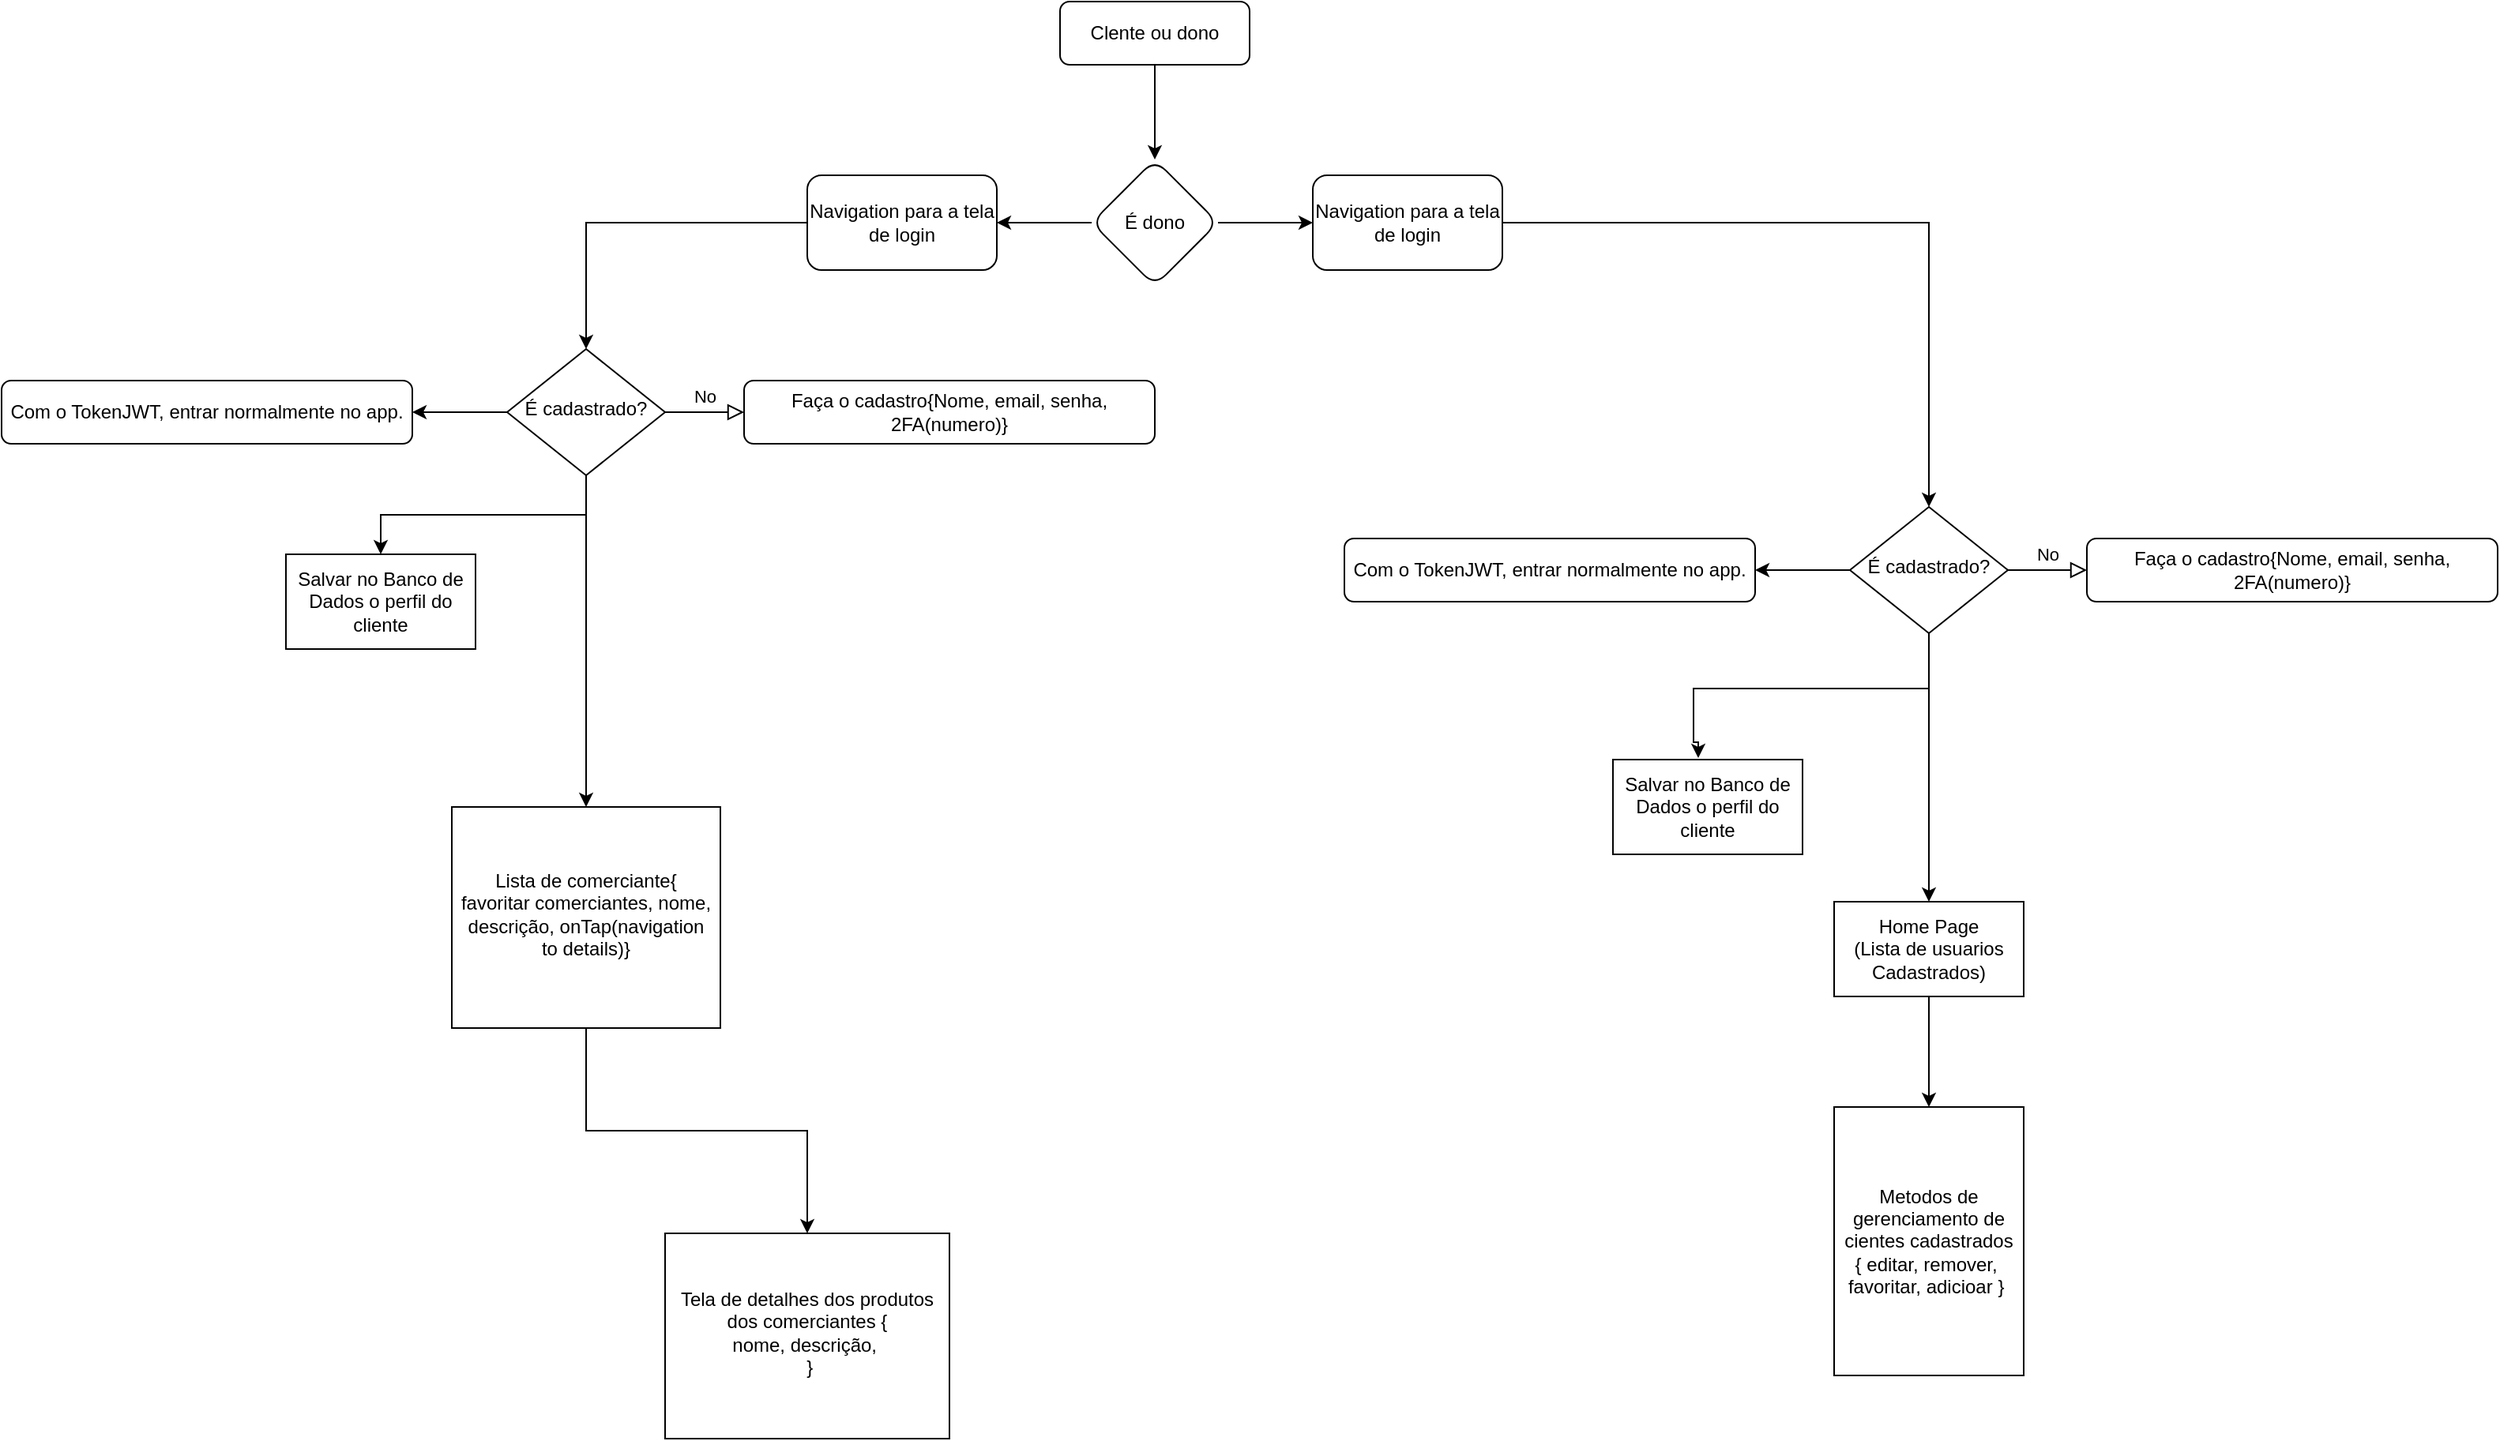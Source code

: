 <mxfile version="24.8.0">
  <diagram id="C5RBs43oDa-KdzZeNtuy" name="Page-1">
    <mxGraphModel dx="3418" dy="1609" grid="1" gridSize="10" guides="1" tooltips="1" connect="1" arrows="1" fold="1" page="1" pageScale="1" pageWidth="827" pageHeight="1169" math="0" shadow="0">
      <root>
        <mxCell id="WIyWlLk6GJQsqaUBKTNV-0" />
        <mxCell id="WIyWlLk6GJQsqaUBKTNV-1" parent="WIyWlLk6GJQsqaUBKTNV-0" />
        <mxCell id="4X9sFEf8JQ5qdMZp8QuV-20" value="" style="edgeStyle=orthogonalEdgeStyle;rounded=0;orthogonalLoop=1;jettySize=auto;html=1;" edge="1" parent="WIyWlLk6GJQsqaUBKTNV-1" source="WIyWlLk6GJQsqaUBKTNV-3" target="4X9sFEf8JQ5qdMZp8QuV-19">
          <mxGeometry relative="1" as="geometry" />
        </mxCell>
        <mxCell id="WIyWlLk6GJQsqaUBKTNV-3" value="Clente ou dono" style="rounded=1;whiteSpace=wrap;html=1;fontSize=12;glass=0;strokeWidth=1;shadow=0;" parent="WIyWlLk6GJQsqaUBKTNV-1" vertex="1">
          <mxGeometry x="-680" y="190" width="120" height="40" as="geometry" />
        </mxCell>
        <mxCell id="WIyWlLk6GJQsqaUBKTNV-5" value="No" style="edgeStyle=orthogonalEdgeStyle;rounded=0;html=1;jettySize=auto;orthogonalLoop=1;fontSize=11;endArrow=block;endFill=0;endSize=8;strokeWidth=1;shadow=0;labelBackgroundColor=none;" parent="WIyWlLk6GJQsqaUBKTNV-1" source="WIyWlLk6GJQsqaUBKTNV-6" target="WIyWlLk6GJQsqaUBKTNV-7" edge="1">
          <mxGeometry y="10" relative="1" as="geometry">
            <mxPoint as="offset" />
          </mxGeometry>
        </mxCell>
        <mxCell id="4X9sFEf8JQ5qdMZp8QuV-0" style="edgeStyle=orthogonalEdgeStyle;rounded=0;orthogonalLoop=1;jettySize=auto;html=1;exitX=0;exitY=0.5;exitDx=0;exitDy=0;" edge="1" parent="WIyWlLk6GJQsqaUBKTNV-1" source="WIyWlLk6GJQsqaUBKTNV-6">
          <mxGeometry relative="1" as="geometry">
            <mxPoint x="-240" y="550" as="targetPoint" />
          </mxGeometry>
        </mxCell>
        <mxCell id="4X9sFEf8JQ5qdMZp8QuV-5" style="edgeStyle=orthogonalEdgeStyle;rounded=0;orthogonalLoop=1;jettySize=auto;html=1;exitX=0.5;exitY=1;exitDx=0;exitDy=0;" edge="1" parent="WIyWlLk6GJQsqaUBKTNV-1" source="WIyWlLk6GJQsqaUBKTNV-6" target="4X9sFEf8JQ5qdMZp8QuV-3">
          <mxGeometry relative="1" as="geometry" />
        </mxCell>
        <mxCell id="4X9sFEf8JQ5qdMZp8QuV-6" style="edgeStyle=orthogonalEdgeStyle;rounded=0;orthogonalLoop=1;jettySize=auto;html=1;exitX=0.5;exitY=1;exitDx=0;exitDy=0;entryX=0.45;entryY=-0.017;entryDx=0;entryDy=0;entryPerimeter=0;" edge="1" parent="WIyWlLk6GJQsqaUBKTNV-1" source="WIyWlLk6GJQsqaUBKTNV-6" target="4X9sFEf8JQ5qdMZp8QuV-7">
          <mxGeometry relative="1" as="geometry">
            <mxPoint x="-280" y="660" as="targetPoint" />
            <Array as="points">
              <mxPoint x="-130" y="625" />
              <mxPoint x="-279" y="625" />
              <mxPoint x="-279" y="659" />
            </Array>
          </mxGeometry>
        </mxCell>
        <mxCell id="WIyWlLk6GJQsqaUBKTNV-6" value="&lt;font style=&quot;vertical-align: inherit;&quot;&gt;&lt;font style=&quot;vertical-align: inherit;&quot;&gt;É cadastrado?&lt;/font&gt;&lt;/font&gt;" style="rhombus;whiteSpace=wrap;html=1;shadow=0;fontFamily=Helvetica;fontSize=12;align=center;strokeWidth=1;spacing=6;spacingTop=-4;" parent="WIyWlLk6GJQsqaUBKTNV-1" vertex="1">
          <mxGeometry x="-180" y="510" width="100" height="80" as="geometry" />
        </mxCell>
        <mxCell id="WIyWlLk6GJQsqaUBKTNV-7" value="&lt;font style=&quot;vertical-align: inherit;&quot;&gt;&lt;font style=&quot;vertical-align: inherit;&quot;&gt;Faça o cadastro{Nome, email, senha, 2FA(numero)}&lt;/font&gt;&lt;/font&gt;" style="rounded=1;whiteSpace=wrap;html=1;fontSize=12;glass=0;strokeWidth=1;shadow=0;" parent="WIyWlLk6GJQsqaUBKTNV-1" vertex="1">
          <mxGeometry x="-30" y="530" width="260" height="40" as="geometry" />
        </mxCell>
        <mxCell id="4X9sFEf8JQ5qdMZp8QuV-2" value="Com o TokenJWT, entrar normalmente no app." style="rounded=1;whiteSpace=wrap;html=1;fontSize=12;glass=0;strokeWidth=1;shadow=0;" vertex="1" parent="WIyWlLk6GJQsqaUBKTNV-1">
          <mxGeometry x="-500" y="530" width="260" height="40" as="geometry" />
        </mxCell>
        <mxCell id="4X9sFEf8JQ5qdMZp8QuV-13" value="" style="edgeStyle=orthogonalEdgeStyle;rounded=0;orthogonalLoop=1;jettySize=auto;html=1;" edge="1" parent="WIyWlLk6GJQsqaUBKTNV-1" source="4X9sFEf8JQ5qdMZp8QuV-3">
          <mxGeometry relative="1" as="geometry">
            <mxPoint x="-130.0" y="890.0" as="targetPoint" />
          </mxGeometry>
        </mxCell>
        <mxCell id="4X9sFEf8JQ5qdMZp8QuV-3" value="Home Page&lt;div&gt;(Lista de usuarios Cadastrados)&lt;/div&gt;" style="rounded=0;whiteSpace=wrap;html=1;" vertex="1" parent="WIyWlLk6GJQsqaUBKTNV-1">
          <mxGeometry x="-190" y="760" width="120" height="60" as="geometry" />
        </mxCell>
        <mxCell id="4X9sFEf8JQ5qdMZp8QuV-7" value="Salvar no Banco de Dados o perfil do cliente" style="rounded=0;whiteSpace=wrap;html=1;" vertex="1" parent="WIyWlLk6GJQsqaUBKTNV-1">
          <mxGeometry x="-330" y="670" width="120" height="60" as="geometry" />
        </mxCell>
        <mxCell id="4X9sFEf8JQ5qdMZp8QuV-10" value="Metodos de gerenciamento de cientes cadastrados&lt;div&gt;&lt;span style=&quot;background-color: initial;&quot;&gt;{&amp;nbsp;&lt;/span&gt;&lt;span style=&quot;background-color: initial;&quot;&gt;editar,&amp;nbsp;&lt;/span&gt;&lt;span style=&quot;background-color: initial;&quot;&gt;remover,&amp;nbsp;&lt;/span&gt;&lt;/div&gt;&lt;div&gt;&lt;span style=&quot;background-color: initial;&quot;&gt;favoritar, adicioar&amp;nbsp;&lt;/span&gt;&lt;span style=&quot;background-color: initial;&quot;&gt;}&amp;nbsp;&lt;/span&gt;&lt;/div&gt;" style="whiteSpace=wrap;html=1;rounded=0;" vertex="1" parent="WIyWlLk6GJQsqaUBKTNV-1">
          <mxGeometry x="-190" y="890" width="120" height="170" as="geometry" />
        </mxCell>
        <mxCell id="4X9sFEf8JQ5qdMZp8QuV-22" value="" style="edgeStyle=orthogonalEdgeStyle;rounded=0;orthogonalLoop=1;jettySize=auto;html=1;" edge="1" parent="WIyWlLk6GJQsqaUBKTNV-1" source="4X9sFEf8JQ5qdMZp8QuV-19" target="4X9sFEf8JQ5qdMZp8QuV-21">
          <mxGeometry relative="1" as="geometry" />
        </mxCell>
        <mxCell id="4X9sFEf8JQ5qdMZp8QuV-25" value="" style="edgeStyle=orthogonalEdgeStyle;rounded=0;orthogonalLoop=1;jettySize=auto;html=1;" edge="1" parent="WIyWlLk6GJQsqaUBKTNV-1" source="4X9sFEf8JQ5qdMZp8QuV-19" target="4X9sFEf8JQ5qdMZp8QuV-24">
          <mxGeometry relative="1" as="geometry" />
        </mxCell>
        <mxCell id="4X9sFEf8JQ5qdMZp8QuV-19" value="É dono" style="rhombus;whiteSpace=wrap;html=1;rounded=1;glass=0;strokeWidth=1;shadow=0;" vertex="1" parent="WIyWlLk6GJQsqaUBKTNV-1">
          <mxGeometry x="-660" y="290" width="80" height="80" as="geometry" />
        </mxCell>
        <mxCell id="4X9sFEf8JQ5qdMZp8QuV-23" style="edgeStyle=orthogonalEdgeStyle;rounded=0;orthogonalLoop=1;jettySize=auto;html=1;entryX=0.5;entryY=0;entryDx=0;entryDy=0;" edge="1" parent="WIyWlLk6GJQsqaUBKTNV-1" source="4X9sFEf8JQ5qdMZp8QuV-21" target="WIyWlLk6GJQsqaUBKTNV-6">
          <mxGeometry relative="1" as="geometry" />
        </mxCell>
        <mxCell id="4X9sFEf8JQ5qdMZp8QuV-21" value="Navigation para a tela de login" style="whiteSpace=wrap;html=1;rounded=1;glass=0;strokeWidth=1;shadow=0;" vertex="1" parent="WIyWlLk6GJQsqaUBKTNV-1">
          <mxGeometry x="-520" y="300" width="120" height="60" as="geometry" />
        </mxCell>
        <mxCell id="4X9sFEf8JQ5qdMZp8QuV-35" style="edgeStyle=orthogonalEdgeStyle;rounded=0;orthogonalLoop=1;jettySize=auto;html=1;entryX=0.5;entryY=0;entryDx=0;entryDy=0;" edge="1" parent="WIyWlLk6GJQsqaUBKTNV-1" source="4X9sFEf8JQ5qdMZp8QuV-24" target="4X9sFEf8JQ5qdMZp8QuV-32">
          <mxGeometry relative="1" as="geometry" />
        </mxCell>
        <mxCell id="4X9sFEf8JQ5qdMZp8QuV-24" value="Navigation para a tela de login" style="rounded=1;whiteSpace=wrap;html=1;glass=0;strokeWidth=1;shadow=0;" vertex="1" parent="WIyWlLk6GJQsqaUBKTNV-1">
          <mxGeometry x="-840" y="300" width="120" height="60" as="geometry" />
        </mxCell>
        <mxCell id="4X9sFEf8JQ5qdMZp8QuV-29" value="No" style="edgeStyle=orthogonalEdgeStyle;rounded=0;html=1;jettySize=auto;orthogonalLoop=1;fontSize=11;endArrow=block;endFill=0;endSize=8;strokeWidth=1;shadow=0;labelBackgroundColor=none;" edge="1" parent="WIyWlLk6GJQsqaUBKTNV-1" source="4X9sFEf8JQ5qdMZp8QuV-32" target="4X9sFEf8JQ5qdMZp8QuV-33">
          <mxGeometry y="10" relative="1" as="geometry">
            <mxPoint as="offset" />
          </mxGeometry>
        </mxCell>
        <mxCell id="4X9sFEf8JQ5qdMZp8QuV-30" style="edgeStyle=orthogonalEdgeStyle;rounded=0;orthogonalLoop=1;jettySize=auto;html=1;exitX=0;exitY=0.5;exitDx=0;exitDy=0;" edge="1" parent="WIyWlLk6GJQsqaUBKTNV-1" source="4X9sFEf8JQ5qdMZp8QuV-32">
          <mxGeometry relative="1" as="geometry">
            <mxPoint x="-1090" y="450" as="targetPoint" />
          </mxGeometry>
        </mxCell>
        <mxCell id="4X9sFEf8JQ5qdMZp8QuV-37" style="edgeStyle=orthogonalEdgeStyle;rounded=0;orthogonalLoop=1;jettySize=auto;html=1;exitX=0.5;exitY=1;exitDx=0;exitDy=0;entryX=0.5;entryY=0;entryDx=0;entryDy=0;" edge="1" parent="WIyWlLk6GJQsqaUBKTNV-1" source="4X9sFEf8JQ5qdMZp8QuV-32" target="4X9sFEf8JQ5qdMZp8QuV-36">
          <mxGeometry relative="1" as="geometry" />
        </mxCell>
        <mxCell id="4X9sFEf8JQ5qdMZp8QuV-41" value="" style="edgeStyle=orthogonalEdgeStyle;rounded=0;orthogonalLoop=1;jettySize=auto;html=1;" edge="1" parent="WIyWlLk6GJQsqaUBKTNV-1" source="4X9sFEf8JQ5qdMZp8QuV-32" target="4X9sFEf8JQ5qdMZp8QuV-40">
          <mxGeometry relative="1" as="geometry" />
        </mxCell>
        <mxCell id="4X9sFEf8JQ5qdMZp8QuV-32" value="&lt;font style=&quot;vertical-align: inherit;&quot;&gt;&lt;font style=&quot;vertical-align: inherit;&quot;&gt;É cadastrado?&lt;/font&gt;&lt;/font&gt;" style="rhombus;whiteSpace=wrap;html=1;shadow=0;fontFamily=Helvetica;fontSize=12;align=center;strokeWidth=1;spacing=6;spacingTop=-4;" vertex="1" parent="WIyWlLk6GJQsqaUBKTNV-1">
          <mxGeometry x="-1030" y="410" width="100" height="80" as="geometry" />
        </mxCell>
        <mxCell id="4X9sFEf8JQ5qdMZp8QuV-33" value="&lt;font style=&quot;vertical-align: inherit;&quot;&gt;&lt;font style=&quot;vertical-align: inherit;&quot;&gt;Faça o cadastro{Nome, email, senha, 2FA(numero)}&lt;/font&gt;&lt;/font&gt;" style="rounded=1;whiteSpace=wrap;html=1;fontSize=12;glass=0;strokeWidth=1;shadow=0;" vertex="1" parent="WIyWlLk6GJQsqaUBKTNV-1">
          <mxGeometry x="-880" y="430" width="260" height="40" as="geometry" />
        </mxCell>
        <mxCell id="4X9sFEf8JQ5qdMZp8QuV-34" value="Com o TokenJWT, entrar normalmente no app." style="rounded=1;whiteSpace=wrap;html=1;fontSize=12;glass=0;strokeWidth=1;shadow=0;" vertex="1" parent="WIyWlLk6GJQsqaUBKTNV-1">
          <mxGeometry x="-1350" y="430" width="260" height="40" as="geometry" />
        </mxCell>
        <mxCell id="4X9sFEf8JQ5qdMZp8QuV-36" value="Salvar no Banco de Dados o perfil do cliente" style="rounded=0;whiteSpace=wrap;html=1;" vertex="1" parent="WIyWlLk6GJQsqaUBKTNV-1">
          <mxGeometry x="-1170" y="540" width="120" height="60" as="geometry" />
        </mxCell>
        <mxCell id="4X9sFEf8JQ5qdMZp8QuV-45" value="" style="edgeStyle=orthogonalEdgeStyle;rounded=0;orthogonalLoop=1;jettySize=auto;html=1;" edge="1" parent="WIyWlLk6GJQsqaUBKTNV-1" source="4X9sFEf8JQ5qdMZp8QuV-40" target="4X9sFEf8JQ5qdMZp8QuV-44">
          <mxGeometry relative="1" as="geometry" />
        </mxCell>
        <mxCell id="4X9sFEf8JQ5qdMZp8QuV-40" value="Lista de comerciante{&lt;div&gt;favoritar comerciantes, nome, descrição, onTap(navigation to details)&lt;span style=&quot;background-color: initial;&quot;&gt;}&lt;/span&gt;&lt;/div&gt;" style="whiteSpace=wrap;html=1;shadow=0;strokeWidth=1;spacing=6;spacingTop=-4;" vertex="1" parent="WIyWlLk6GJQsqaUBKTNV-1">
          <mxGeometry x="-1065" y="700" width="170" height="140" as="geometry" />
        </mxCell>
        <mxCell id="4X9sFEf8JQ5qdMZp8QuV-44" value="Tela de detalhes dos produtos dos comerciantes {&lt;div&gt;nome, descrição,&amp;nbsp;&lt;br&gt;&lt;div&gt;&amp;nbsp;}&lt;/div&gt;&lt;/div&gt;" style="whiteSpace=wrap;html=1;shadow=0;strokeWidth=1;spacing=6;spacingTop=-4;" vertex="1" parent="WIyWlLk6GJQsqaUBKTNV-1">
          <mxGeometry x="-930" y="970" width="180" height="130" as="geometry" />
        </mxCell>
      </root>
    </mxGraphModel>
  </diagram>
</mxfile>
